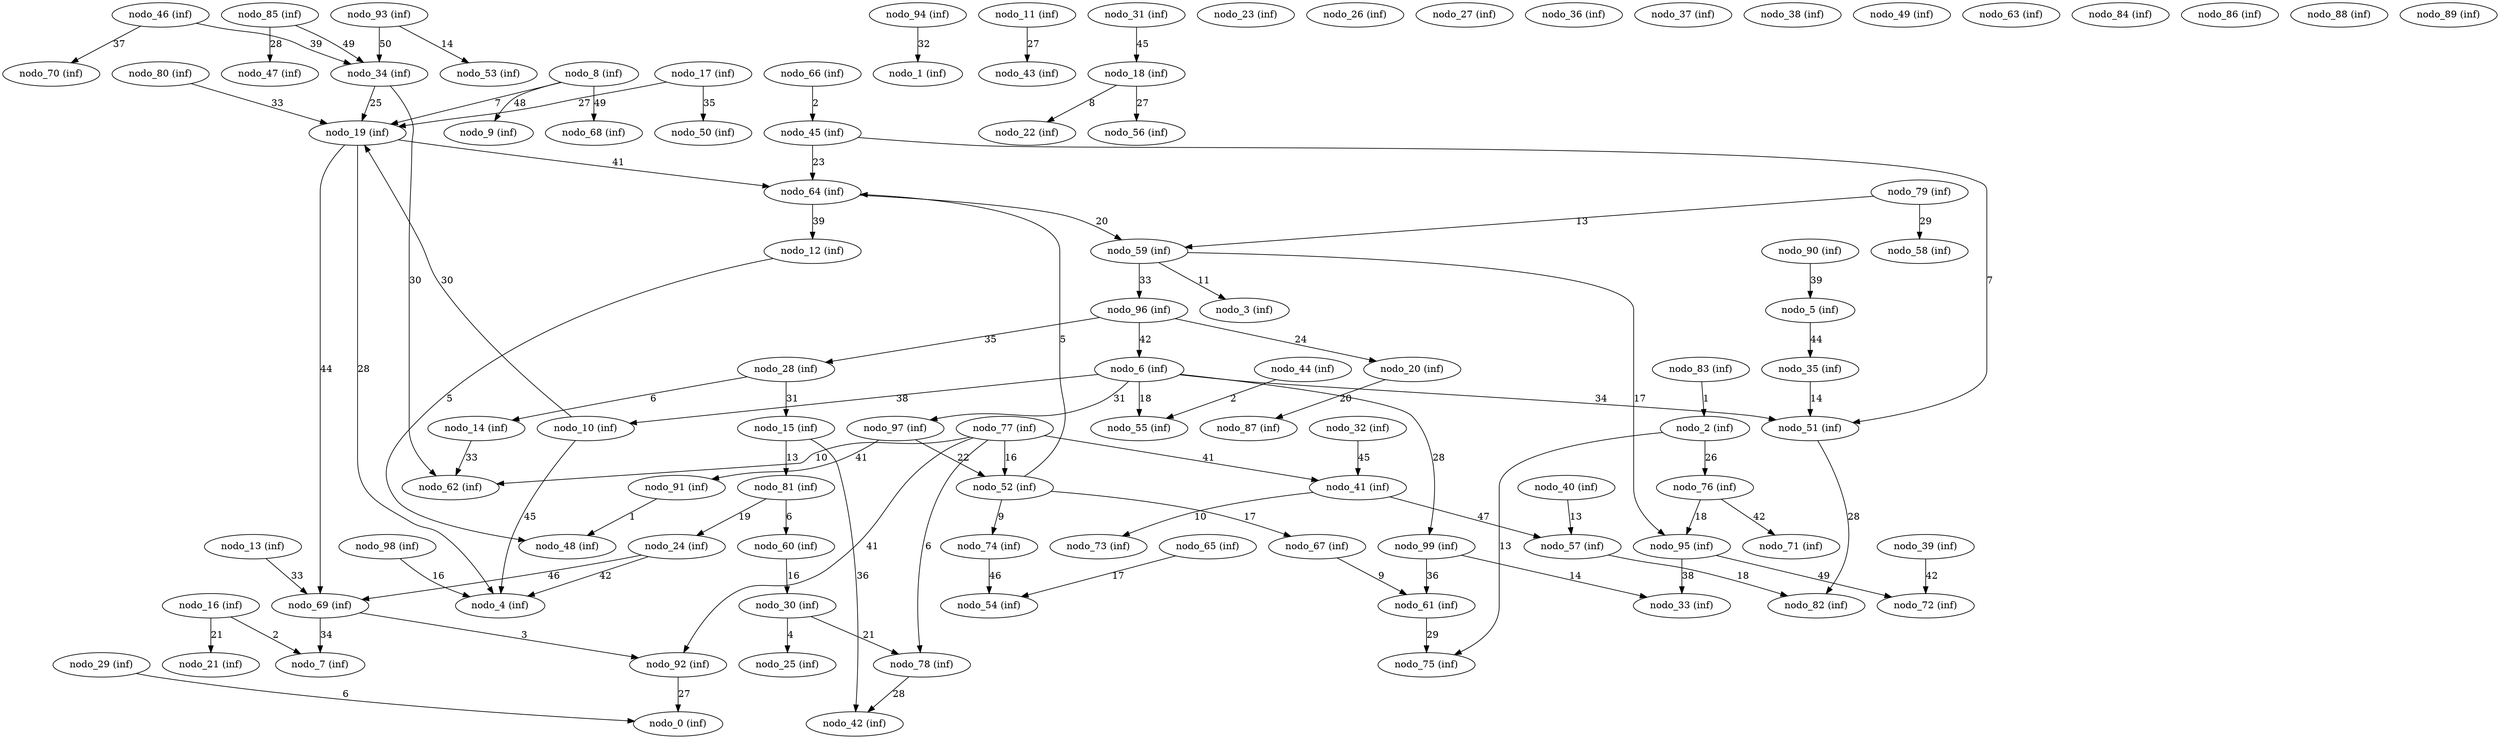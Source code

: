 digraph grafoErdosRenyi_n_100_m_100 {
"nodo_0 (inf)";
"nodo_1 (inf)";
"nodo_2 (inf)";
"nodo_3 (inf)";
"nodo_4 (inf)";
"nodo_5 (inf)";
"nodo_6 (inf)";
"nodo_7 (inf)";
"nodo_8 (inf)";
"nodo_9 (inf)";
"nodo_10 (inf)";
"nodo_11 (inf)";
"nodo_12 (inf)";
"nodo_13 (inf)";
"nodo_14 (inf)";
"nodo_15 (inf)";
"nodo_16 (inf)";
"nodo_17 (inf)";
"nodo_18 (inf)";
"nodo_19 (inf)";
"nodo_20 (inf)";
"nodo_21 (inf)";
"nodo_22 (inf)";
"nodo_23 (inf)";
"nodo_24 (inf)";
"nodo_25 (inf)";
"nodo_26 (inf)";
"nodo_27 (inf)";
"nodo_28 (inf)";
"nodo_29 (inf)";
"nodo_30 (inf)";
"nodo_31 (inf)";
"nodo_32 (inf)";
"nodo_33 (inf)";
"nodo_34 (inf)";
"nodo_35 (inf)";
"nodo_36 (inf)";
"nodo_37 (inf)";
"nodo_38 (inf)";
"nodo_39 (inf)";
"nodo_40 (inf)";
"nodo_41 (inf)";
"nodo_42 (inf)";
"nodo_43 (inf)";
"nodo_44 (inf)";
"nodo_45 (inf)";
"nodo_46 (inf)";
"nodo_47 (inf)";
"nodo_48 (inf)";
"nodo_49 (inf)";
"nodo_50 (inf)";
"nodo_51 (inf)";
"nodo_52 (inf)";
"nodo_53 (inf)";
"nodo_54 (inf)";
"nodo_55 (inf)";
"nodo_56 (inf)";
"nodo_57 (inf)";
"nodo_58 (inf)";
"nodo_59 (inf)";
"nodo_60 (inf)";
"nodo_61 (inf)";
"nodo_62 (inf)";
"nodo_63 (inf)";
"nodo_64 (inf)";
"nodo_65 (inf)";
"nodo_66 (inf)";
"nodo_67 (inf)";
"nodo_68 (inf)";
"nodo_69 (inf)";
"nodo_70 (inf)";
"nodo_71 (inf)";
"nodo_72 (inf)";
"nodo_73 (inf)";
"nodo_74 (inf)";
"nodo_75 (inf)";
"nodo_76 (inf)";
"nodo_77 (inf)";
"nodo_78 (inf)";
"nodo_79 (inf)";
"nodo_80 (inf)";
"nodo_81 (inf)";
"nodo_82 (inf)";
"nodo_83 (inf)";
"nodo_84 (inf)";
"nodo_85 (inf)";
"nodo_86 (inf)";
"nodo_87 (inf)";
"nodo_88 (inf)";
"nodo_89 (inf)";
"nodo_90 (inf)";
"nodo_91 (inf)";
"nodo_92 (inf)";
"nodo_93 (inf)";
"nodo_94 (inf)";
"nodo_95 (inf)";
"nodo_96 (inf)";
"nodo_97 (inf)";
"nodo_98 (inf)";
"nodo_99 (inf)";
"nodo_74 (inf)" -> "nodo_54 (inf)" [label=46 weight=46];
"nodo_19 (inf)" -> "nodo_4 (inf)" [label=28 weight=28];
"nodo_14 (inf)" -> "nodo_62 (inf)" [label=33 weight=33];
"nodo_8 (inf)" -> "nodo_68 (inf)" [label=49 weight=49];
"nodo_46 (inf)" -> "nodo_34 (inf)" [label=39 weight=39];
"nodo_19 (inf)" -> "nodo_64 (inf)" [label=41 weight=41];
"nodo_76 (inf)" -> "nodo_71 (inf)" [label=42 weight=42];
"nodo_18 (inf)" -> "nodo_22 (inf)" [label=8 weight=8];
"nodo_6 (inf)" -> "nodo_97 (inf)" [label=31 weight=31];
"nodo_94 (inf)" -> "nodo_1 (inf)" [label=32 weight=32];
"nodo_97 (inf)" -> "nodo_91 (inf)" [label=41 weight=41];
"nodo_64 (inf)" -> "nodo_12 (inf)" [label=39 weight=39];
"nodo_39 (inf)" -> "nodo_72 (inf)" [label=42 weight=42];
"nodo_5 (inf)" -> "nodo_35 (inf)" [label=44 weight=44];
"nodo_90 (inf)" -> "nodo_5 (inf)" [label=39 weight=39];
"nodo_96 (inf)" -> "nodo_28 (inf)" [label=35 weight=35];
"nodo_35 (inf)" -> "nodo_51 (inf)" [label=14 weight=14];
"nodo_81 (inf)" -> "nodo_60 (inf)" [label=6 weight=6];
"nodo_85 (inf)" -> "nodo_34 (inf)" [label=49 weight=49];
"nodo_13 (inf)" -> "nodo_69 (inf)" [label=33 weight=33];
"nodo_85 (inf)" -> "nodo_47 (inf)" [label=28 weight=28];
"nodo_81 (inf)" -> "nodo_24 (inf)" [label=19 weight=19];
"nodo_97 (inf)" -> "nodo_52 (inf)" [label=22 weight=22];
"nodo_69 (inf)" -> "nodo_92 (inf)" [label=3 weight=3];
"nodo_93 (inf)" -> "nodo_34 (inf)" [label=50 weight=50];
"nodo_99 (inf)" -> "nodo_33 (inf)" [label=14 weight=14];
"nodo_8 (inf)" -> "nodo_19 (inf)" [label=7 weight=7];
"nodo_64 (inf)" -> "nodo_59 (inf)" [label=20 weight=20];
"nodo_59 (inf)" -> "nodo_96 (inf)" [label=33 weight=33];
"nodo_52 (inf)" -> "nodo_64 (inf)" [label=5 weight=5];
"nodo_95 (inf)" -> "nodo_33 (inf)" [label=38 weight=38];
"nodo_12 (inf)" -> "nodo_48 (inf)" [label=5 weight=5];
"nodo_40 (inf)" -> "nodo_57 (inf)" [label=13 weight=13];
"nodo_79 (inf)" -> "nodo_59 (inf)" [label=13 weight=13];
"nodo_46 (inf)" -> "nodo_70 (inf)" [label=37 weight=37];
"nodo_15 (inf)" -> "nodo_81 (inf)" [label=13 weight=13];
"nodo_52 (inf)" -> "nodo_67 (inf)" [label=17 weight=17];
"nodo_77 (inf)" -> "nodo_62 (inf)" [label=10 weight=10];
"nodo_44 (inf)" -> "nodo_55 (inf)" [label=2 weight=2];
"nodo_91 (inf)" -> "nodo_48 (inf)" [label=1 weight=1];
"nodo_16 (inf)" -> "nodo_21 (inf)" [label=21 weight=21];
"nodo_28 (inf)" -> "nodo_14 (inf)" [label=6 weight=6];
"nodo_20 (inf)" -> "nodo_87 (inf)" [label=20 weight=20];
"nodo_83 (inf)" -> "nodo_2 (inf)" [label=1 weight=1];
"nodo_10 (inf)" -> "nodo_19 (inf)" [label=30 weight=30];
"nodo_30 (inf)" -> "nodo_78 (inf)" [label=21 weight=21];
"nodo_10 (inf)" -> "nodo_4 (inf)" [label=45 weight=45];
"nodo_59 (inf)" -> "nodo_95 (inf)" [label=17 weight=17];
"nodo_79 (inf)" -> "nodo_58 (inf)" [label=29 weight=29];
"nodo_24 (inf)" -> "nodo_4 (inf)" [label=42 weight=42];
"nodo_17 (inf)" -> "nodo_19 (inf)" [label=27 weight=27];
"nodo_80 (inf)" -> "nodo_19 (inf)" [label=33 weight=33];
"nodo_30 (inf)" -> "nodo_25 (inf)" [label=4 weight=4];
"nodo_15 (inf)" -> "nodo_42 (inf)" [label=36 weight=36];
"nodo_99 (inf)" -> "nodo_61 (inf)" [label=36 weight=36];
"nodo_16 (inf)" -> "nodo_7 (inf)" [label=2 weight=2];
"nodo_24 (inf)" -> "nodo_69 (inf)" [label=46 weight=46];
"nodo_93 (inf)" -> "nodo_53 (inf)" [label=14 weight=14];
"nodo_34 (inf)" -> "nodo_19 (inf)" [label=25 weight=25];
"nodo_19 (inf)" -> "nodo_69 (inf)" [label=44 weight=44];
"nodo_77 (inf)" -> "nodo_92 (inf)" [label=41 weight=41];
"nodo_18 (inf)" -> "nodo_56 (inf)" [label=27 weight=27];
"nodo_65 (inf)" -> "nodo_54 (inf)" [label=17 weight=17];
"nodo_77 (inf)" -> "nodo_78 (inf)" [label=6 weight=6];
"nodo_32 (inf)" -> "nodo_41 (inf)" [label=45 weight=45];
"nodo_11 (inf)" -> "nodo_43 (inf)" [label=27 weight=27];
"nodo_61 (inf)" -> "nodo_75 (inf)" [label=29 weight=29];
"nodo_92 (inf)" -> "nodo_0 (inf)" [label=27 weight=27];
"nodo_45 (inf)" -> "nodo_64 (inf)" [label=23 weight=23];
"nodo_95 (inf)" -> "nodo_72 (inf)" [label=49 weight=49];
"nodo_59 (inf)" -> "nodo_3 (inf)" [label=11 weight=11];
"nodo_41 (inf)" -> "nodo_73 (inf)" [label=10 weight=10];
"nodo_29 (inf)" -> "nodo_0 (inf)" [label=6 weight=6];
"nodo_69 (inf)" -> "nodo_7 (inf)" [label=34 weight=34];
"nodo_6 (inf)" -> "nodo_55 (inf)" [label=18 weight=18];
"nodo_6 (inf)" -> "nodo_99 (inf)" [label=28 weight=28];
"nodo_78 (inf)" -> "nodo_42 (inf)" [label=28 weight=28];
"nodo_98 (inf)" -> "nodo_4 (inf)" [label=16 weight=16];
"nodo_67 (inf)" -> "nodo_61 (inf)" [label=9 weight=9];
"nodo_34 (inf)" -> "nodo_62 (inf)" [label=30 weight=30];
"nodo_2 (inf)" -> "nodo_76 (inf)" [label=26 weight=26];
"nodo_8 (inf)" -> "nodo_9 (inf)" [label=48 weight=48];
"nodo_51 (inf)" -> "nodo_82 (inf)" [label=28 weight=28];
"nodo_76 (inf)" -> "nodo_95 (inf)" [label=18 weight=18];
"nodo_45 (inf)" -> "nodo_51 (inf)" [label=7 weight=7];
"nodo_17 (inf)" -> "nodo_50 (inf)" [label=35 weight=35];
"nodo_6 (inf)" -> "nodo_51 (inf)" [label=34 weight=34];
"nodo_96 (inf)" -> "nodo_6 (inf)" [label=42 weight=42];
"nodo_28 (inf)" -> "nodo_15 (inf)" [label=31 weight=31];
"nodo_2 (inf)" -> "nodo_75 (inf)" [label=13 weight=13];
"nodo_96 (inf)" -> "nodo_20 (inf)" [label=24 weight=24];
"nodo_6 (inf)" -> "nodo_10 (inf)" [label=38 weight=38];
"nodo_77 (inf)" -> "nodo_52 (inf)" [label=16 weight=16];
"nodo_57 (inf)" -> "nodo_82 (inf)" [label=18 weight=18];
"nodo_52 (inf)" -> "nodo_74 (inf)" [label=9 weight=9];
"nodo_66 (inf)" -> "nodo_45 (inf)" [label=2 weight=2];
"nodo_77 (inf)" -> "nodo_41 (inf)" [label=41 weight=41];
"nodo_31 (inf)" -> "nodo_18 (inf)" [label=45 weight=45];
"nodo_41 (inf)" -> "nodo_57 (inf)" [label=47 weight=47];
"nodo_60 (inf)" -> "nodo_30 (inf)" [label=16 weight=16];
}